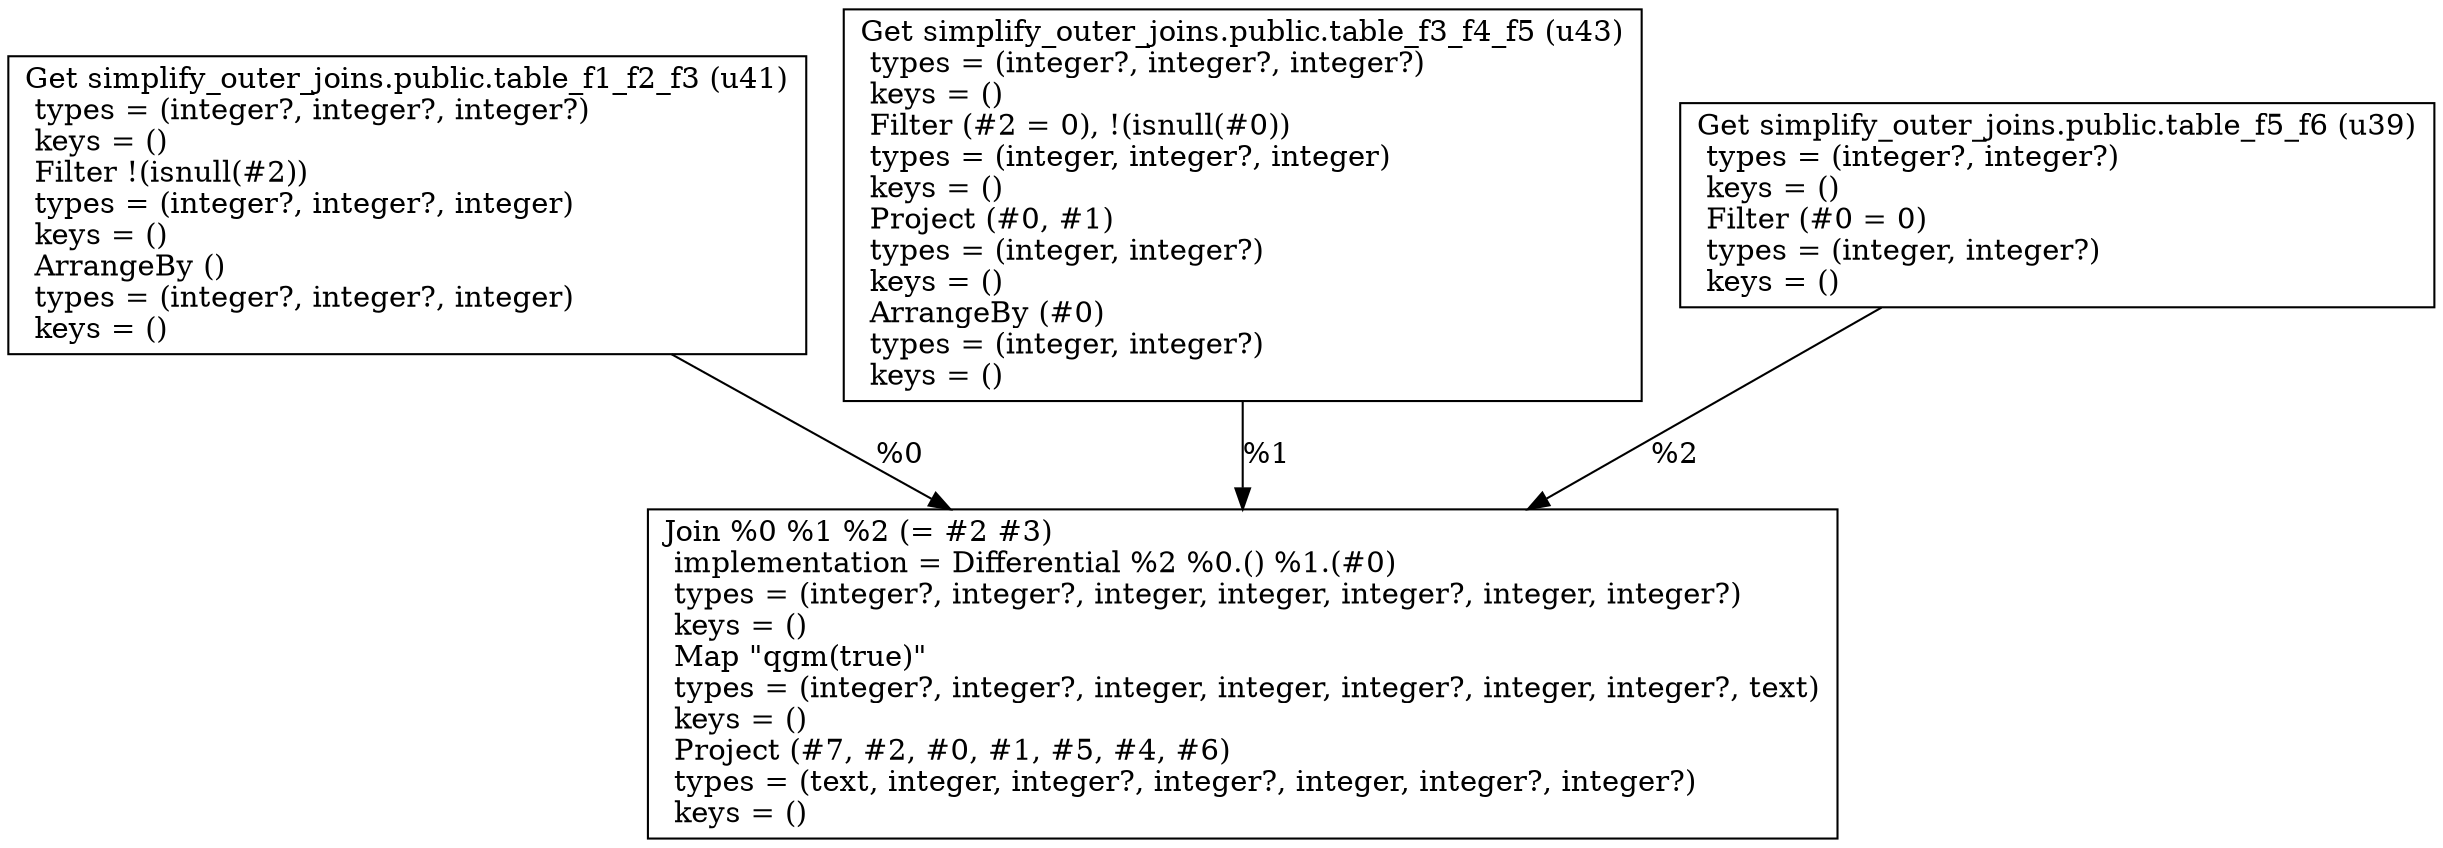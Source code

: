 digraph G {
    node0 [shape = record, label=" Get simplify_outer_joins.public.table_f1_f2_f3 (u41)\l  types = (integer?, integer?, integer?)\l  keys = ()\l Filter !(isnull(#2))\l  types = (integer?, integer?, integer)\l  keys = ()\l ArrangeBy ()\l  types = (integer?, integer?, integer)\l  keys = ()\l"]
    node1 [shape = record, label=" Get simplify_outer_joins.public.table_f3_f4_f5 (u43)\l  types = (integer?, integer?, integer?)\l  keys = ()\l Filter (#2 = 0), !(isnull(#0))\l  types = (integer, integer?, integer)\l  keys = ()\l Project (#0, #1)\l  types = (integer, integer?)\l  keys = ()\l ArrangeBy (#0)\l  types = (integer, integer?)\l  keys = ()\l"]
    node2 [shape = record, label=" Get simplify_outer_joins.public.table_f5_f6 (u39)\l  types = (integer?, integer?)\l  keys = ()\l Filter (#0 = 0)\l  types = (integer, integer?)\l  keys = ()\l"]
    node3 [shape = record, label=" Join %0 %1 %2 (= #2 #3)\l  implementation = Differential %2 %0.() %1.(#0)\l  types = (integer?, integer?, integer, integer, integer?, integer, integer?)\l  keys = ()\l Map \"qgm(true)\"\l  types = (integer?, integer?, integer, integer, integer?, integer, integer?, text)\l  keys = ()\l Project (#7, #2, #0, #1, #5, #4, #6)\l  types = (text, integer, integer?, integer?, integer, integer?, integer?)\l  keys = ()\l"]
    node0 -> node3 [label = "%0\l"]
    node1 -> node3 [label = "%1\l"]
    node2 -> node3 [label = "%2\l"]
}
